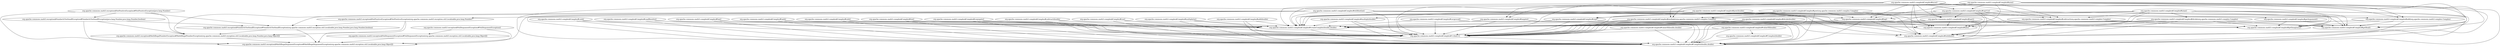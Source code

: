 digraph G {
  "org.apache.commons.math3.exception$NullArgumentException#NullArgumentException()" -> "org.apache.commons.math3.exception$MathIllegalArgumentException#MathIllegalArgumentException(org.apache.commons.math3.exception.util.Localizable,java.lang.Object[])";
  "org.apache.commons.math3.exception$NullArgumentException#NullArgumentException()" -> "org.apache.commons.math3.exception$NullArgumentException#NullArgumentException(org.apache.commons.math3.exception.util.Localizable,java.lang.Object[])";
  "org.apache.commons.math3.exception$NullArgumentException#NullArgumentException(org.apache.commons.math3.exception.util.Localizable,java.lang.Object[])" -> "org.apache.commons.math3.exception$MathIllegalArgumentException#MathIllegalArgumentException(org.apache.commons.math3.exception.util.Localizable,java.lang.Object[])";
  "org.apache.commons.math3.complex$Complex#multiply(int)" -> "org.apache.commons.math3.complex$Complex#createComplex(double,double)";
  "org.apache.commons.math3.complex$Complex#multiply(int)" -> "org.apache.commons.math3.complex$Complex#Complex(double,double)";
  "org.apache.commons.math3.complex$Complex#multiply(int)" -> "org.apache.commons.math3.complex$Complex#<clinit>()";
  "org.apache.commons.math3.complex$Complex#createComplex(double,double)" -> "org.apache.commons.math3.complex$Complex#Complex(double,double)";
  "org.apache.commons.math3.complex$Complex#createComplex(double,double)" -> "org.apache.commons.math3.complex$Complex#<clinit>()";
  "org.apache.commons.math3.complex$Complex#<clinit>()" -> "org.apache.commons.math3.complex$Complex#Complex(double,double)";
  "org.apache.commons.math3.complex$Complex#subtract(double)" -> "org.apache.commons.math3.complex$Complex#createComplex(double,double)";
  "org.apache.commons.math3.complex$Complex#subtract(double)" -> "org.apache.commons.math3.complex$Complex#Complex(double,double)";
  "org.apache.commons.math3.complex$Complex#subtract(double)" -> "org.apache.commons.math3.complex$Complex#<clinit>()";
  "org.apache.commons.math3.complex$Complex#pow(double)" -> "org.apache.commons.math3.complex$Complex#multiply(double)";
  "org.apache.commons.math3.complex$Complex#pow(double)" -> "org.apache.commons.math3.complex$Complex#exp()";
  "org.apache.commons.math3.complex$Complex#pow(double)" -> "org.apache.commons.math3.complex$Complex#createComplex(double,double)";
  "org.apache.commons.math3.complex$Complex#pow(double)" -> "org.apache.commons.math3.complex$Complex#abs()";
  "org.apache.commons.math3.complex$Complex#pow(double)" -> "org.apache.commons.math3.complex$Complex#Complex(double,double)";
  "org.apache.commons.math3.complex$Complex#pow(double)" -> "org.apache.commons.math3.complex$Complex#isInfinite()";
  "org.apache.commons.math3.complex$Complex#pow(double)" -> "org.apache.commons.math3.complex$Complex#log()";
  "org.apache.commons.math3.complex$Complex#pow(double)" -> "org.apache.commons.math3.complex$Complex#<clinit>()";
  "org.apache.commons.math3.complex$Complex#multiply(double)" -> "org.apache.commons.math3.complex$Complex#createComplex(double,double)";
  "org.apache.commons.math3.complex$Complex#multiply(double)" -> "org.apache.commons.math3.complex$Complex#Complex(double,double)";
  "org.apache.commons.math3.complex$Complex#multiply(double)" -> "org.apache.commons.math3.complex$Complex#<clinit>()";
  "org.apache.commons.math3.complex$Complex#exp()" -> "org.apache.commons.math3.complex$Complex#createComplex(double,double)";
  "org.apache.commons.math3.complex$Complex#exp()" -> "org.apache.commons.math3.complex$Complex#Complex(double,double)";
  "org.apache.commons.math3.complex$Complex#exp()" -> "org.apache.commons.math3.complex$Complex#<clinit>()";
  "org.apache.commons.math3.complex$Complex#abs()" -> "org.apache.commons.math3.complex$Complex#isInfinite()";
  "org.apache.commons.math3.complex$Complex#log()" -> "org.apache.commons.math3.complex$Complex#createComplex(double,double)";
  "org.apache.commons.math3.complex$Complex#log()" -> "org.apache.commons.math3.complex$Complex#abs()";
  "org.apache.commons.math3.complex$Complex#log()" -> "org.apache.commons.math3.complex$Complex#Complex(double,double)";
  "org.apache.commons.math3.complex$Complex#log()" -> "org.apache.commons.math3.complex$Complex#isInfinite()";
  "org.apache.commons.math3.complex$Complex#log()" -> "org.apache.commons.math3.complex$Complex#<clinit>()";
  "org.apache.commons.math3.complex$Complex#sqrt()" -> "org.apache.commons.math3.complex$Complex#createComplex(double,double)";
  "org.apache.commons.math3.complex$Complex#sqrt()" -> "org.apache.commons.math3.complex$Complex#abs()";
  "org.apache.commons.math3.complex$Complex#sqrt()" -> "org.apache.commons.math3.complex$Complex#Complex(double,double)";
  "org.apache.commons.math3.complex$Complex#sqrt()" -> "org.apache.commons.math3.complex$Complex#isInfinite()";
  "org.apache.commons.math3.complex$Complex#sqrt()" -> "org.apache.commons.math3.complex$Complex#<clinit>()";
  "org.apache.commons.math3.complex$Complex#add(org.apache.commons.math3.complex.Complex)" -> "org.apache.commons.math3.complex$Complex#createComplex(double,double)";
  "org.apache.commons.math3.complex$Complex#add(org.apache.commons.math3.complex.Complex)" -> "org.apache.commons.math3.complex$Complex#getImaginary()";
  "org.apache.commons.math3.complex$Complex#add(org.apache.commons.math3.complex.Complex)" -> "org.apache.commons.math3.complex$Complex#Complex(double,double)";
  "org.apache.commons.math3.complex$Complex#add(org.apache.commons.math3.complex.Complex)" -> "org.apache.commons.math3.complex$Complex#getReal()";
  "org.apache.commons.math3.complex$Complex#add(org.apache.commons.math3.complex.Complex)" -> "org.apache.commons.math3.complex$Complex#<clinit>()";
  "org.apache.commons.math3.complex$Complex#valueOf(double,double)" -> "org.apache.commons.math3.complex$Complex#Complex(double,double)";
  "org.apache.commons.math3.complex$Complex#valueOf(double,double)" -> "org.apache.commons.math3.complex$Complex#<clinit>()";
  "org.apache.commons.math3.complex$Complex#cos()" -> "org.apache.commons.math3.complex$Complex#createComplex(double,double)";
  "org.apache.commons.math3.complex$Complex#cos()" -> "org.apache.commons.math3.complex$Complex#Complex(double,double)";
  "org.apache.commons.math3.complex$Complex#cos()" -> "org.apache.commons.math3.complex$Complex#<clinit>()";
  "org.apache.commons.math3.complex$Complex#Complex(double)" -> "org.apache.commons.math3.complex$Complex#Complex(double,double)";
  "org.apache.commons.math3.complex$Complex#acos()" -> "org.apache.commons.math3.complex$Complex#sqrt()";
  "org.apache.commons.math3.complex$Complex#acos()" -> "org.apache.commons.math3.complex$Complex#add(org.apache.commons.math3.complex.Complex)";
  "org.apache.commons.math3.complex$Complex#acos()" -> "org.apache.commons.math3.complex$Complex#createComplex(double,double)";
  "org.apache.commons.math3.complex$Complex#acos()" -> "org.apache.commons.math3.complex$Complex#abs()";
  "org.apache.commons.math3.complex$Complex#acos()" -> "org.apache.commons.math3.complex$Complex#getImaginary()";
  "org.apache.commons.math3.complex$Complex#acos()" -> "org.apache.commons.math3.complex$Complex#multiply(org.apache.commons.math3.complex.Complex)";
  "org.apache.commons.math3.complex$Complex#acos()" -> "org.apache.commons.math3.complex$Complex#Complex(double,double)";
  "org.apache.commons.math3.complex$Complex#acos()" -> "org.apache.commons.math3.complex$Complex#getReal()";
  "org.apache.commons.math3.complex$Complex#acos()" -> "org.apache.commons.math3.complex$Complex#sqrt1z()";
  "org.apache.commons.math3.complex$Complex#acos()" -> "org.apache.commons.math3.complex$Complex#subtract(org.apache.commons.math3.complex.Complex)";
  "org.apache.commons.math3.complex$Complex#acos()" -> "org.apache.commons.math3.complex$Complex#isInfinite()";
  "org.apache.commons.math3.complex$Complex#acos()" -> "org.apache.commons.math3.complex$Complex#negate()";
  "org.apache.commons.math3.complex$Complex#acos()" -> "org.apache.commons.math3.complex$Complex#log()";
  "org.apache.commons.math3.complex$Complex#acos()" -> "org.apache.commons.math3.complex$Complex#<clinit>()";
  "org.apache.commons.math3.complex$Complex#multiply(org.apache.commons.math3.complex.Complex)" -> "org.apache.commons.math3.complex$Complex#createComplex(double,double)";
  "org.apache.commons.math3.complex$Complex#multiply(org.apache.commons.math3.complex.Complex)" -> "org.apache.commons.math3.complex$Complex#Complex(double,double)";
  "org.apache.commons.math3.complex$Complex#multiply(org.apache.commons.math3.complex.Complex)" -> "org.apache.commons.math3.complex$Complex#<clinit>()";
  "org.apache.commons.math3.complex$Complex#sqrt1z()" -> "org.apache.commons.math3.complex$Complex#sqrt()";
  "org.apache.commons.math3.complex$Complex#sqrt1z()" -> "org.apache.commons.math3.complex$Complex#createComplex(double,double)";
  "org.apache.commons.math3.complex$Complex#sqrt1z()" -> "org.apache.commons.math3.complex$Complex#abs()";
  "org.apache.commons.math3.complex$Complex#sqrt1z()" -> "org.apache.commons.math3.complex$Complex#getImaginary()";
  "org.apache.commons.math3.complex$Complex#sqrt1z()" -> "org.apache.commons.math3.complex$Complex#multiply(org.apache.commons.math3.complex.Complex)";
  "org.apache.commons.math3.complex$Complex#sqrt1z()" -> "org.apache.commons.math3.complex$Complex#Complex(double,double)";
  "org.apache.commons.math3.complex$Complex#sqrt1z()" -> "org.apache.commons.math3.complex$Complex#getReal()";
  "org.apache.commons.math3.complex$Complex#sqrt1z()" -> "org.apache.commons.math3.complex$Complex#subtract(org.apache.commons.math3.complex.Complex)";
  "org.apache.commons.math3.complex$Complex#sqrt1z()" -> "org.apache.commons.math3.complex$Complex#isInfinite()";
  "org.apache.commons.math3.complex$Complex#sqrt1z()" -> "org.apache.commons.math3.complex$Complex#<clinit>()";
  "org.apache.commons.math3.complex$Complex#subtract(org.apache.commons.math3.complex.Complex)" -> "org.apache.commons.math3.complex$Complex#createComplex(double,double)";
  "org.apache.commons.math3.complex$Complex#subtract(org.apache.commons.math3.complex.Complex)" -> "org.apache.commons.math3.complex$Complex#getImaginary()";
  "org.apache.commons.math3.complex$Complex#subtract(org.apache.commons.math3.complex.Complex)" -> "org.apache.commons.math3.complex$Complex#Complex(double,double)";
  "org.apache.commons.math3.complex$Complex#subtract(org.apache.commons.math3.complex.Complex)" -> "org.apache.commons.math3.complex$Complex#getReal()";
  "org.apache.commons.math3.complex$Complex#subtract(org.apache.commons.math3.complex.Complex)" -> "org.apache.commons.math3.complex$Complex#<clinit>()";
  "org.apache.commons.math3.complex$Complex#negate()" -> "org.apache.commons.math3.complex$Complex#createComplex(double,double)";
  "org.apache.commons.math3.complex$Complex#negate()" -> "org.apache.commons.math3.complex$Complex#Complex(double,double)";
  "org.apache.commons.math3.complex$Complex#negate()" -> "org.apache.commons.math3.complex$Complex#<clinit>()";
  "org.apache.commons.math3.complex$Complex#add(double)" -> "org.apache.commons.math3.complex$Complex#createComplex(double,double)";
  "org.apache.commons.math3.complex$Complex#add(double)" -> "org.apache.commons.math3.complex$Complex#Complex(double,double)";
  "org.apache.commons.math3.complex$Complex#add(double)" -> "org.apache.commons.math3.complex$Complex#<clinit>()";
  "org.apache.commons.math3.complex$Complex#asin()" -> "org.apache.commons.math3.complex$Complex#sqrt()";
  "org.apache.commons.math3.complex$Complex#asin()" -> "org.apache.commons.math3.complex$Complex#add(org.apache.commons.math3.complex.Complex)";
  "org.apache.commons.math3.complex$Complex#asin()" -> "org.apache.commons.math3.complex$Complex#createComplex(double,double)";
  "org.apache.commons.math3.complex$Complex#asin()" -> "org.apache.commons.math3.complex$Complex#abs()";
  "org.apache.commons.math3.complex$Complex#asin()" -> "org.apache.commons.math3.complex$Complex#getImaginary()";
  "org.apache.commons.math3.complex$Complex#asin()" -> "org.apache.commons.math3.complex$Complex#multiply(org.apache.commons.math3.complex.Complex)";
  "org.apache.commons.math3.complex$Complex#asin()" -> "org.apache.commons.math3.complex$Complex#Complex(double,double)";
  "org.apache.commons.math3.complex$Complex#asin()" -> "org.apache.commons.math3.complex$Complex#getReal()";
  "org.apache.commons.math3.complex$Complex#asin()" -> "org.apache.commons.math3.complex$Complex#sqrt1z()";
  "org.apache.commons.math3.complex$Complex#asin()" -> "org.apache.commons.math3.complex$Complex#subtract(org.apache.commons.math3.complex.Complex)";
  "org.apache.commons.math3.complex$Complex#asin()" -> "org.apache.commons.math3.complex$Complex#isInfinite()";
  "org.apache.commons.math3.complex$Complex#asin()" -> "org.apache.commons.math3.complex$Complex#negate()";
  "org.apache.commons.math3.complex$Complex#asin()" -> "org.apache.commons.math3.complex$Complex#log()";
  "org.apache.commons.math3.complex$Complex#asin()" -> "org.apache.commons.math3.complex$Complex#<clinit>()";
  "org.apache.commons.math3.complex$Complex#cosh()" -> "org.apache.commons.math3.complex$Complex#createComplex(double,double)";
  "org.apache.commons.math3.complex$Complex#cosh()" -> "org.apache.commons.math3.complex$Complex#Complex(double,double)";
  "org.apache.commons.math3.complex$Complex#cosh()" -> "org.apache.commons.math3.complex$Complex#<clinit>()";
  "org.apache.commons.math3.exception$NumberIsTooSmallException#NumberIsTooSmallException(org.apache.commons.math3.exception.util.Localizable,java.lang.Number,java.lang.Number,boolean)" -> "org.apache.commons.math3.exception$MathIllegalArgumentException#MathIllegalArgumentException(org.apache.commons.math3.exception.util.Localizable,java.lang.Object[])";
  "org.apache.commons.math3.exception$NumberIsTooSmallException#NumberIsTooSmallException(org.apache.commons.math3.exception.util.Localizable,java.lang.Number,java.lang.Number,boolean)" -> "org.apache.commons.math3.exception$MathIllegalNumberException#MathIllegalNumberException(org.apache.commons.math3.exception.util.Localizable,java.lang.Number,java.lang.Object[])";
  "org.apache.commons.math3.exception$MathIllegalNumberException#MathIllegalNumberException(org.apache.commons.math3.exception.util.Localizable,java.lang.Number,java.lang.Object[])" -> "org.apache.commons.math3.exception$MathIllegalArgumentException#MathIllegalArgumentException(org.apache.commons.math3.exception.util.Localizable,java.lang.Object[])";
  "org.apache.commons.math3.complex$Complex#divide(double)" -> "org.apache.commons.math3.complex$Complex#createComplex(double,double)";
  "org.apache.commons.math3.complex$Complex#divide(double)" -> "org.apache.commons.math3.complex$Complex#Complex(double,double)";
  "org.apache.commons.math3.complex$Complex#divide(double)" -> "org.apache.commons.math3.complex$Complex#isInfinite()";
  "org.apache.commons.math3.complex$Complex#divide(double)" -> "org.apache.commons.math3.complex$Complex#<clinit>()";
  "org.apache.commons.math3.complex$Complex#readResolve()" -> "org.apache.commons.math3.complex$Complex#createComplex(double,double)";
  "org.apache.commons.math3.complex$Complex#readResolve()" -> "org.apache.commons.math3.complex$Complex#Complex(double,double)";
  "org.apache.commons.math3.complex$Complex#readResolve()" -> "org.apache.commons.math3.complex$Complex#<clinit>()";
  "org.apache.commons.math3.exception$NumberIsTooSmallException#NumberIsTooSmallException(java.lang.Number,java.lang.Number,boolean)" -> "org.apache.commons.math3.exception$NumberIsTooSmallException#NumberIsTooSmallException(org.apache.commons.math3.exception.util.Localizable,java.lang.Number,java.lang.Number,boolean)";
  "org.apache.commons.math3.exception$NumberIsTooSmallException#NumberIsTooSmallException(java.lang.Number,java.lang.Number,boolean)" -> "org.apache.commons.math3.exception$MathIllegalArgumentException#MathIllegalArgumentException(org.apache.commons.math3.exception.util.Localizable,java.lang.Object[])";
  "org.apache.commons.math3.exception$NumberIsTooSmallException#NumberIsTooSmallException(java.lang.Number,java.lang.Number,boolean)" -> "org.apache.commons.math3.exception$MathIllegalNumberException#MathIllegalNumberException(org.apache.commons.math3.exception.util.Localizable,java.lang.Number,java.lang.Object[])";
  "org.apache.commons.math3.complex$Complex#getArgument()" -> "org.apache.commons.math3.complex$Complex#getImaginary()";
  "org.apache.commons.math3.complex$Complex#getArgument()" -> "org.apache.commons.math3.complex$Complex#getReal()";
  "org.apache.commons.math3.complex$Complex#tan()" -> "org.apache.commons.math3.complex$Complex#createComplex(double,double)";
  "org.apache.commons.math3.complex$Complex#tan()" -> "org.apache.commons.math3.complex$Complex#Complex(double,double)";
  "org.apache.commons.math3.complex$Complex#tan()" -> "org.apache.commons.math3.complex$Complex#<clinit>()";
  "org.apache.commons.math3.complex$Complex#tanh()" -> "org.apache.commons.math3.complex$Complex#createComplex(double,double)";
  "org.apache.commons.math3.complex$Complex#tanh()" -> "org.apache.commons.math3.complex$Complex#Complex(double,double)";
  "org.apache.commons.math3.complex$Complex#tanh()" -> "org.apache.commons.math3.complex$Complex#<clinit>()";
  "org.apache.commons.math3.complex$Complex#sinh()" -> "org.apache.commons.math3.complex$Complex#createComplex(double,double)";
  "org.apache.commons.math3.complex$Complex#sinh()" -> "org.apache.commons.math3.complex$Complex#Complex(double,double)";
  "org.apache.commons.math3.complex$Complex#sinh()" -> "org.apache.commons.math3.complex$Complex#<clinit>()";
  "org.apache.commons.math3.complex$Complex#reciprocal()" -> "org.apache.commons.math3.complex$Complex#createComplex(double,double)";
  "org.apache.commons.math3.complex$Complex#reciprocal()" -> "org.apache.commons.math3.complex$Complex#Complex(double,double)";
  "org.apache.commons.math3.complex$Complex#reciprocal()" -> "org.apache.commons.math3.complex$Complex#<clinit>()";
  "org.apache.commons.math3.complex$Complex#atan()" -> "org.apache.commons.math3.complex$Complex#add(org.apache.commons.math3.complex.Complex)";
  "org.apache.commons.math3.complex$Complex#atan()" -> "org.apache.commons.math3.complex$Complex#createComplex(double,double)";
  "org.apache.commons.math3.complex$Complex#atan()" -> "org.apache.commons.math3.complex$Complex#abs()";
  "org.apache.commons.math3.complex$Complex#atan()" -> "org.apache.commons.math3.complex$Complex#getImaginary()";
  "org.apache.commons.math3.complex$Complex#atan()" -> "org.apache.commons.math3.complex$Complex#multiply(org.apache.commons.math3.complex.Complex)";
  "org.apache.commons.math3.complex$Complex#atan()" -> "org.apache.commons.math3.complex$Complex#Complex(double,double)";
  "org.apache.commons.math3.complex$Complex#atan()" -> "org.apache.commons.math3.complex$Complex#getReal()";
  "org.apache.commons.math3.complex$Complex#atan()" -> "org.apache.commons.math3.complex$Complex#subtract(org.apache.commons.math3.complex.Complex)";
  "org.apache.commons.math3.complex$Complex#atan()" -> "org.apache.commons.math3.complex$Complex#isInfinite()";
  "org.apache.commons.math3.complex$Complex#atan()" -> "org.apache.commons.math3.complex$Complex#divide(org.apache.commons.math3.complex.Complex)";
  "org.apache.commons.math3.complex$Complex#atan()" -> "org.apache.commons.math3.complex$Complex#log()";
  "org.apache.commons.math3.complex$Complex#atan()" -> "org.apache.commons.math3.complex$Complex#<clinit>()";
  "org.apache.commons.math3.complex$Complex#divide(org.apache.commons.math3.complex.Complex)" -> "org.apache.commons.math3.complex$Complex#createComplex(double,double)";
  "org.apache.commons.math3.complex$Complex#divide(org.apache.commons.math3.complex.Complex)" -> "org.apache.commons.math3.complex$Complex#getImaginary()";
  "org.apache.commons.math3.complex$Complex#divide(org.apache.commons.math3.complex.Complex)" -> "org.apache.commons.math3.complex$Complex#Complex(double,double)";
  "org.apache.commons.math3.complex$Complex#divide(org.apache.commons.math3.complex.Complex)" -> "org.apache.commons.math3.complex$Complex#getReal()";
  "org.apache.commons.math3.complex$Complex#divide(org.apache.commons.math3.complex.Complex)" -> "org.apache.commons.math3.complex$Complex#isInfinite()";
  "org.apache.commons.math3.complex$Complex#divide(org.apache.commons.math3.complex.Complex)" -> "org.apache.commons.math3.complex$Complex#<clinit>()";
  "org.apache.commons.math3.exception$NotPositiveException#NotPositiveException(java.lang.Number)" -> "org.apache.commons.math3.exception$NumberIsTooSmallException#NumberIsTooSmallException(org.apache.commons.math3.exception.util.Localizable,java.lang.Number,java.lang.Number,boolean)";
  "org.apache.commons.math3.exception$NotPositiveException#NotPositiveException(java.lang.Number)" -> "org.apache.commons.math3.exception$NumberIsTooSmallException#NumberIsTooSmallException(java.lang.Number,java.lang.Number,boolean)";
  "org.apache.commons.math3.exception$NotPositiveException#NotPositiveException(java.lang.Number)" -> "org.apache.commons.math3.exception$MathIllegalArgumentException#MathIllegalArgumentException(org.apache.commons.math3.exception.util.Localizable,java.lang.Object[])";
  "org.apache.commons.math3.exception$NotPositiveException#NotPositiveException(java.lang.Number)" -> "org.apache.commons.math3.exception$MathIllegalNumberException#MathIllegalNumberException(org.apache.commons.math3.exception.util.Localizable,java.lang.Number,java.lang.Object[])";
  "org.apache.commons.math3.complex$Complex#sin()" -> "org.apache.commons.math3.complex$Complex#createComplex(double,double)";
  "org.apache.commons.math3.complex$Complex#sin()" -> "org.apache.commons.math3.complex$Complex#Complex(double,double)";
  "org.apache.commons.math3.complex$Complex#sin()" -> "org.apache.commons.math3.complex$Complex#<clinit>()";
  "org.apache.commons.math3.exception$NotPositiveException#NotPositiveException(org.apache.commons.math3.exception.util.Localizable,java.lang.Number)" -> "org.apache.commons.math3.exception$NumberIsTooSmallException#NumberIsTooSmallException(org.apache.commons.math3.exception.util.Localizable,java.lang.Number,java.lang.Number,boolean)";
  "org.apache.commons.math3.exception$NotPositiveException#NotPositiveException(org.apache.commons.math3.exception.util.Localizable,java.lang.Number)" -> "org.apache.commons.math3.exception$MathIllegalArgumentException#MathIllegalArgumentException(org.apache.commons.math3.exception.util.Localizable,java.lang.Object[])";
  "org.apache.commons.math3.exception$NotPositiveException#NotPositiveException(org.apache.commons.math3.exception.util.Localizable,java.lang.Number)" -> "org.apache.commons.math3.exception$MathIllegalNumberException#MathIllegalNumberException(org.apache.commons.math3.exception.util.Localizable,java.lang.Number,java.lang.Object[])";
  "org.apache.commons.math3.complex$Complex#valueOf(double)" -> "org.apache.commons.math3.complex$Complex#Complex(double)";
  "org.apache.commons.math3.complex$Complex#valueOf(double)" -> "org.apache.commons.math3.complex$Complex#Complex(double,double)";
  "org.apache.commons.math3.complex$Complex#valueOf(double)" -> "org.apache.commons.math3.complex$Complex#<clinit>()";
  "org.apache.commons.math3.complex$Complex#conjugate()" -> "org.apache.commons.math3.complex$Complex#createComplex(double,double)";
  "org.apache.commons.math3.complex$Complex#conjugate()" -> "org.apache.commons.math3.complex$Complex#Complex(double,double)";
  "org.apache.commons.math3.complex$Complex#conjugate()" -> "org.apache.commons.math3.complex$Complex#<clinit>()";
  "org.apache.commons.math3.complex$Complex#nthRoot(int)" -> "org.apache.commons.math3.complex$Complex#createComplex(double,double)";
  "org.apache.commons.math3.complex$Complex#nthRoot(int)" -> "org.apache.commons.math3.complex$Complex#abs()";
  "org.apache.commons.math3.complex$Complex#nthRoot(int)" -> "org.apache.commons.math3.complex$Complex#getImaginary()";
  "org.apache.commons.math3.complex$Complex#nthRoot(int)" -> "org.apache.commons.math3.exception$NumberIsTooSmallException#NumberIsTooSmallException(org.apache.commons.math3.exception.util.Localizable,java.lang.Number,java.lang.Number,boolean)";
  "org.apache.commons.math3.complex$Complex#nthRoot(int)" -> "org.apache.commons.math3.complex$Complex#Complex(double,double)";
  "org.apache.commons.math3.complex$Complex#nthRoot(int)" -> "org.apache.commons.math3.complex$Complex#getReal()";
  "org.apache.commons.math3.complex$Complex#nthRoot(int)" -> "org.apache.commons.math3.complex$Complex#getArgument()";
  "org.apache.commons.math3.complex$Complex#nthRoot(int)" -> "org.apache.commons.math3.complex$Complex#isInfinite()";
  "org.apache.commons.math3.complex$Complex#nthRoot(int)" -> "org.apache.commons.math3.exception$NotPositiveException#NotPositiveException(org.apache.commons.math3.exception.util.Localizable,java.lang.Number)";
  "org.apache.commons.math3.complex$Complex#nthRoot(int)" -> "org.apache.commons.math3.exception$MathIllegalArgumentException#MathIllegalArgumentException(org.apache.commons.math3.exception.util.Localizable,java.lang.Object[])";
  "org.apache.commons.math3.complex$Complex#nthRoot(int)" -> "org.apache.commons.math3.exception$MathIllegalNumberException#MathIllegalNumberException(org.apache.commons.math3.exception.util.Localizable,java.lang.Number,java.lang.Object[])";
  "org.apache.commons.math3.complex$Complex#nthRoot(int)" -> "org.apache.commons.math3.complex$Complex#<clinit>()";
  "org.apache.commons.math3.complex$Complex#pow(org.apache.commons.math3.complex.Complex)" -> "org.apache.commons.math3.complex$Complex#exp()";
  "org.apache.commons.math3.complex$Complex#pow(org.apache.commons.math3.complex.Complex)" -> "org.apache.commons.math3.complex$Complex#createComplex(double,double)";
  "org.apache.commons.math3.complex$Complex#pow(org.apache.commons.math3.complex.Complex)" -> "org.apache.commons.math3.complex$Complex#abs()";
  "org.apache.commons.math3.complex$Complex#pow(org.apache.commons.math3.complex.Complex)" -> "org.apache.commons.math3.complex$Complex#multiply(org.apache.commons.math3.complex.Complex)";
  "org.apache.commons.math3.complex$Complex#pow(org.apache.commons.math3.complex.Complex)" -> "org.apache.commons.math3.complex$Complex#Complex(double,double)";
  "org.apache.commons.math3.complex$Complex#pow(org.apache.commons.math3.complex.Complex)" -> "org.apache.commons.math3.complex$Complex#isInfinite()";
  "org.apache.commons.math3.complex$Complex#pow(org.apache.commons.math3.complex.Complex)" -> "org.apache.commons.math3.complex$Complex#log()";
  "org.apache.commons.math3.complex$Complex#pow(org.apache.commons.math3.complex.Complex)" -> "org.apache.commons.math3.complex$Complex#<clinit>()";
}
